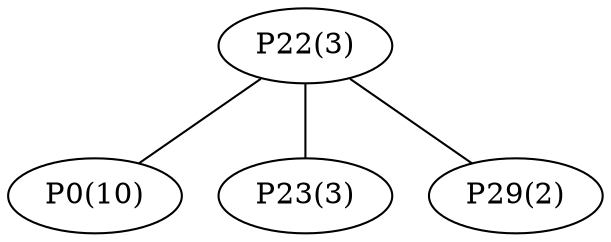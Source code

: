 graph network {
	"P22(3)";
	"P0(10)";
	"P23(3)";
	"P29(2)";
	"P22(3)" -- "P0(10)";
	"P22(3)" -- "P23(3)";
	"P22(3)" -- "P29(2)";
}